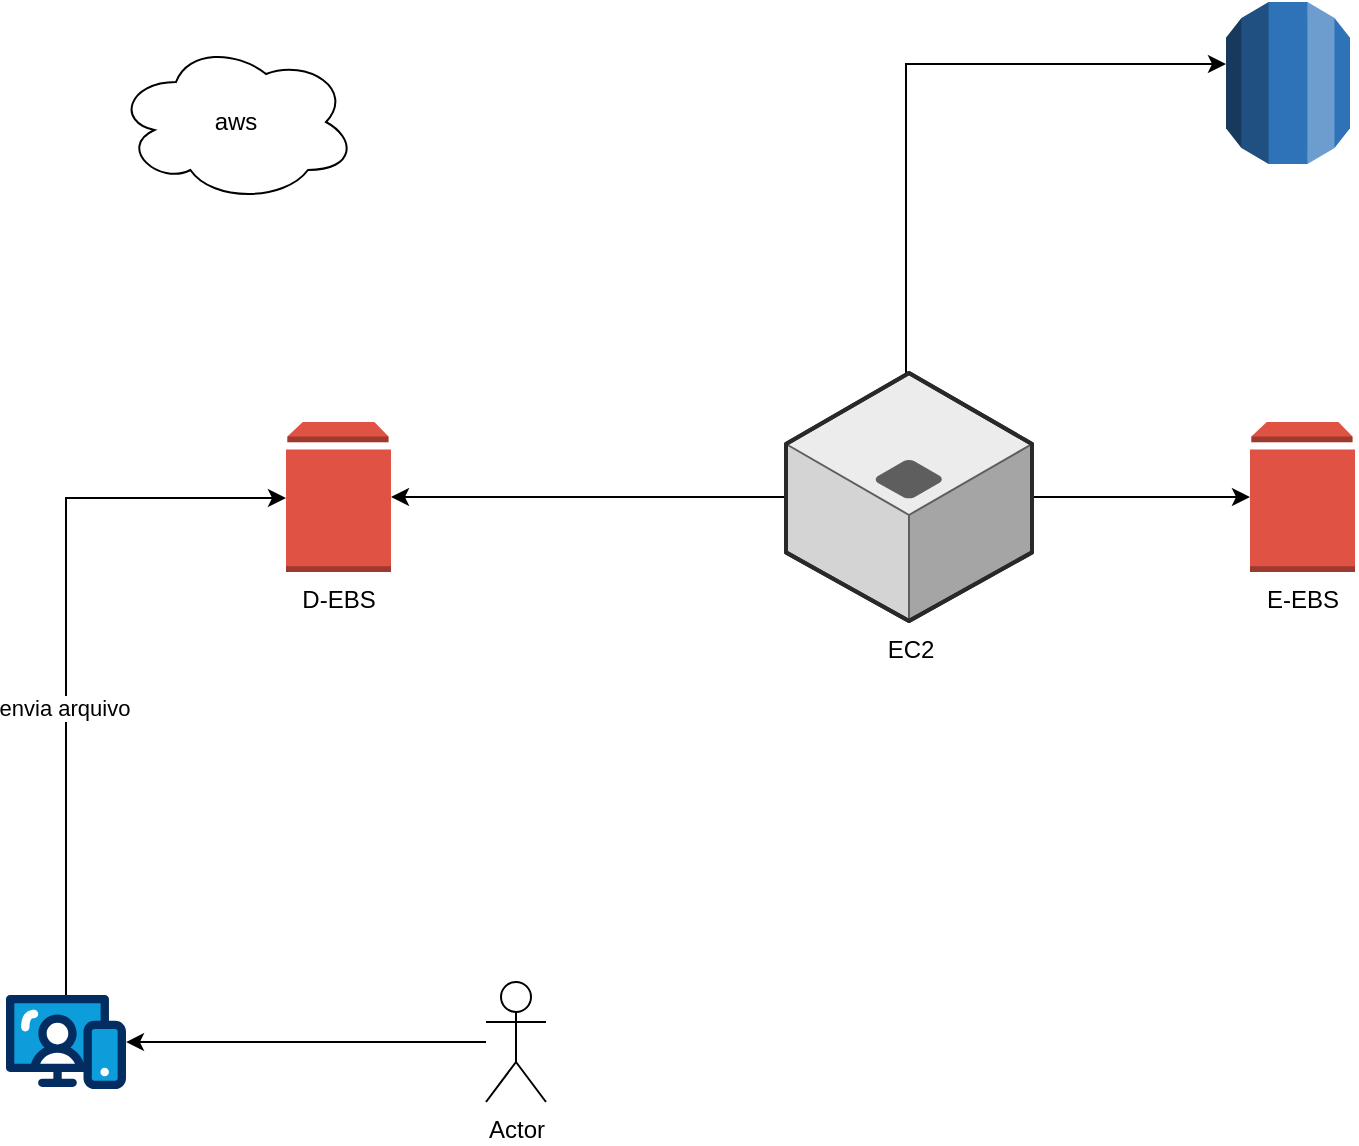 <mxfile version="28.2.2">
  <diagram name="Página-1" id="Q4v2XUulE-g4uzLJDbDY">
    <mxGraphModel dx="786" dy="731" grid="1" gridSize="10" guides="1" tooltips="1" connect="1" arrows="1" fold="1" page="1" pageScale="1" pageWidth="827" pageHeight="1169" math="0" shadow="0">
      <root>
        <mxCell id="0" />
        <mxCell id="1" parent="0" />
        <mxCell id="SLAjVJ8sguU_1z0DU-0T-1" value="D-EBS" style="outlineConnect=0;dashed=0;verticalLabelPosition=bottom;verticalAlign=top;align=center;html=1;shape=mxgraph.aws3.volume;fillColor=#E05243;gradientColor=none;" vertex="1" parent="1">
          <mxGeometry x="230" y="220" width="52.5" height="75" as="geometry" />
        </mxCell>
        <mxCell id="SLAjVJ8sguU_1z0DU-0T-5" value="" style="edgeStyle=orthogonalEdgeStyle;rounded=0;orthogonalLoop=1;jettySize=auto;html=1;" edge="1" parent="1" source="SLAjVJ8sguU_1z0DU-0T-2" target="SLAjVJ8sguU_1z0DU-0T-1">
          <mxGeometry relative="1" as="geometry">
            <Array as="points">
              <mxPoint x="120" y="258" />
            </Array>
          </mxGeometry>
        </mxCell>
        <mxCell id="SLAjVJ8sguU_1z0DU-0T-8" value="envia arquivo" style="edgeLabel;html=1;align=center;verticalAlign=middle;resizable=0;points=[];" vertex="1" connectable="0" parent="SLAjVJ8sguU_1z0DU-0T-5">
          <mxGeometry x="-0.2" y="1" relative="1" as="geometry">
            <mxPoint as="offset" />
          </mxGeometry>
        </mxCell>
        <mxCell id="SLAjVJ8sguU_1z0DU-0T-2" value="" style="verticalLabelPosition=bottom;aspect=fixed;html=1;shape=mxgraph.salesforce.web;fillColorStyles=fillColor2,fillColor3,fillColor4;fillColor2=#032d60;fillColor3=#0d9dda;fillColor4=#ffffff;fillColor=none;strokeColor=none;" vertex="1" parent="1">
          <mxGeometry x="90" y="506.3" width="60" height="47.4" as="geometry" />
        </mxCell>
        <mxCell id="SLAjVJ8sguU_1z0DU-0T-6" value="" style="edgeStyle=orthogonalEdgeStyle;rounded=0;orthogonalLoop=1;jettySize=auto;html=1;" edge="1" parent="1" source="SLAjVJ8sguU_1z0DU-0T-3" target="SLAjVJ8sguU_1z0DU-0T-2">
          <mxGeometry relative="1" as="geometry" />
        </mxCell>
        <mxCell id="SLAjVJ8sguU_1z0DU-0T-3" value="Actor" style="shape=umlActor;verticalLabelPosition=bottom;verticalAlign=top;html=1;outlineConnect=0;" vertex="1" parent="1">
          <mxGeometry x="330" y="500" width="30" height="60" as="geometry" />
        </mxCell>
        <mxCell id="SLAjVJ8sguU_1z0DU-0T-18" value="" style="edgeStyle=orthogonalEdgeStyle;rounded=0;orthogonalLoop=1;jettySize=auto;html=1;" edge="1" parent="1" source="SLAjVJ8sguU_1z0DU-0T-9" target="SLAjVJ8sguU_1z0DU-0T-1">
          <mxGeometry relative="1" as="geometry" />
        </mxCell>
        <mxCell id="SLAjVJ8sguU_1z0DU-0T-22" value="" style="edgeStyle=orthogonalEdgeStyle;rounded=0;orthogonalLoop=1;jettySize=auto;html=1;" edge="1" parent="1" source="SLAjVJ8sguU_1z0DU-0T-9" target="SLAjVJ8sguU_1z0DU-0T-10">
          <mxGeometry relative="1" as="geometry" />
        </mxCell>
        <mxCell id="SLAjVJ8sguU_1z0DU-0T-24" value="" style="edgeStyle=orthogonalEdgeStyle;rounded=0;orthogonalLoop=1;jettySize=auto;html=1;" edge="1" parent="1" source="SLAjVJ8sguU_1z0DU-0T-9" target="SLAjVJ8sguU_1z0DU-0T-11">
          <mxGeometry relative="1" as="geometry">
            <Array as="points">
              <mxPoint x="540" y="41" />
            </Array>
          </mxGeometry>
        </mxCell>
        <mxCell id="SLAjVJ8sguU_1z0DU-0T-9" value="EC2" style="verticalLabelPosition=bottom;html=1;verticalAlign=top;strokeWidth=1;align=center;outlineConnect=0;dashed=0;outlineConnect=0;shape=mxgraph.aws3d.application_server;fillColor=#ECECEC;strokeColor=#5E5E5E;aspect=fixed;strokeColor2=#292929;" vertex="1" parent="1">
          <mxGeometry x="480" y="195.5" width="123" height="124" as="geometry" />
        </mxCell>
        <mxCell id="SLAjVJ8sguU_1z0DU-0T-10" value="E-EBS" style="outlineConnect=0;dashed=0;verticalLabelPosition=bottom;verticalAlign=top;align=center;html=1;shape=mxgraph.aws3.volume;fillColor=#E05243;gradientColor=none;" vertex="1" parent="1">
          <mxGeometry x="712" y="220" width="52.5" height="75" as="geometry" />
        </mxCell>
        <mxCell id="SLAjVJ8sguU_1z0DU-0T-11" value="" style="outlineConnect=0;dashed=0;verticalLabelPosition=bottom;verticalAlign=top;align=center;html=1;shape=mxgraph.aws3.rds;fillColor=#2E73B8;gradientColor=none;" vertex="1" parent="1">
          <mxGeometry x="700" y="10" width="62" height="81" as="geometry" />
        </mxCell>
        <mxCell id="SLAjVJ8sguU_1z0DU-0T-12" value="aws" style="ellipse;shape=cloud;whiteSpace=wrap;html=1;" vertex="1" parent="1">
          <mxGeometry x="145" y="30" width="120" height="80" as="geometry" />
        </mxCell>
      </root>
    </mxGraphModel>
  </diagram>
</mxfile>
